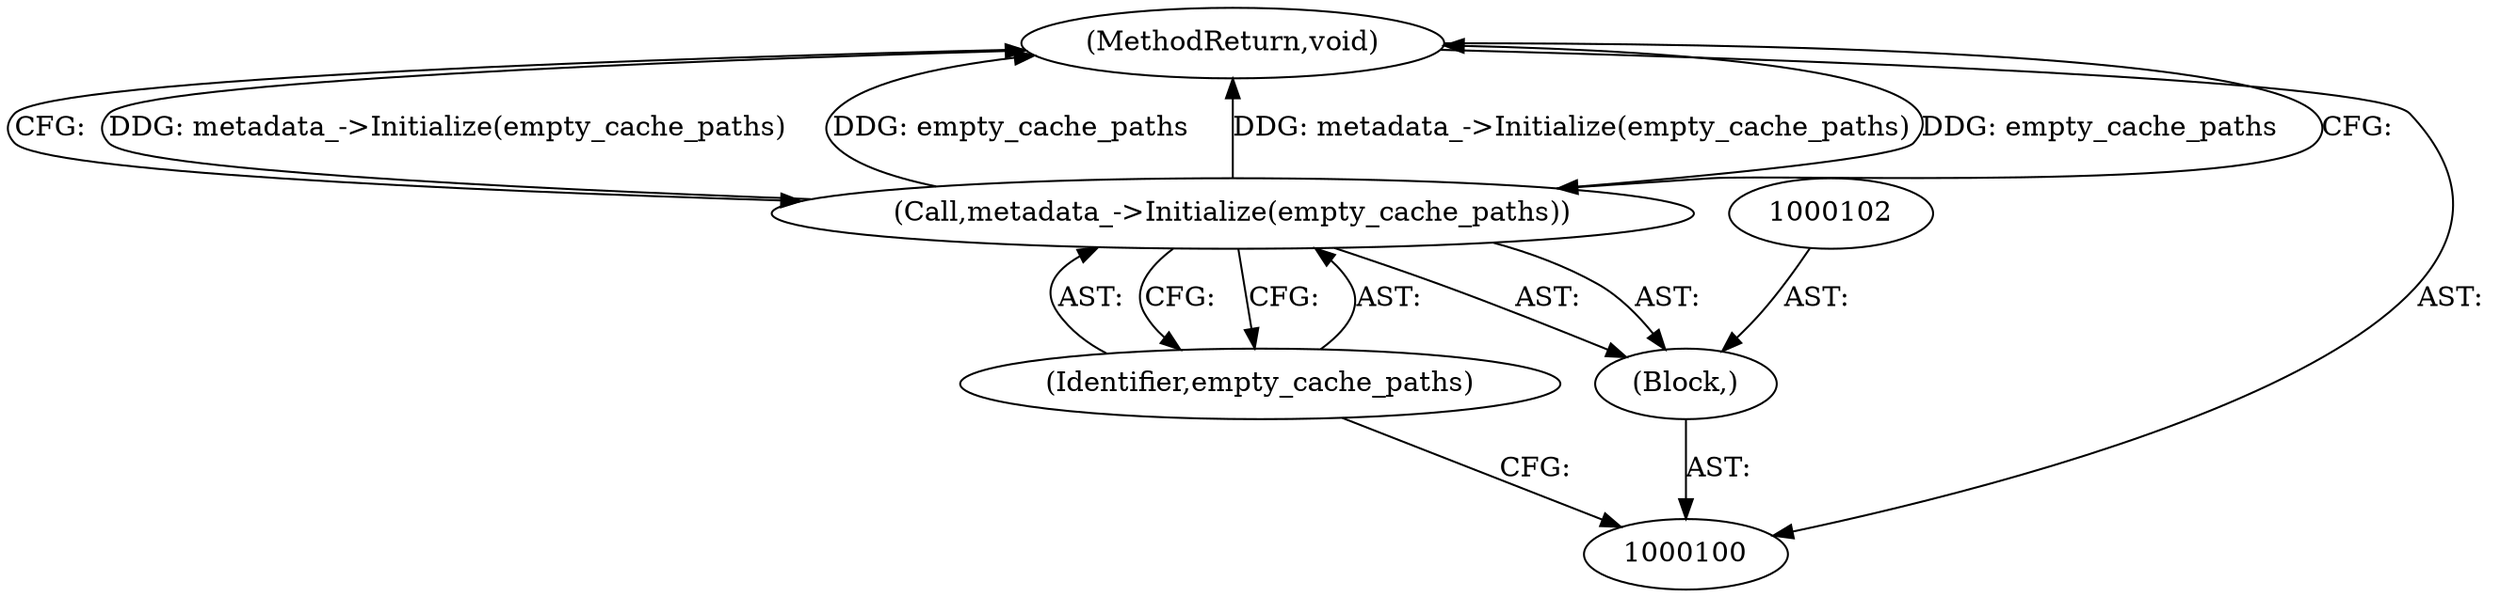 digraph "0_Chrome_baef1ffd73db183ca50c854e1779ed7f6e5100a8_10" {
"1000105" [label="(MethodReturn,void)"];
"1000101" [label="(Block,)"];
"1000104" [label="(Identifier,empty_cache_paths)"];
"1000103" [label="(Call,metadata_->Initialize(empty_cache_paths))"];
"1000105" -> "1000100"  [label="AST: "];
"1000105" -> "1000103"  [label="CFG: "];
"1000103" -> "1000105"  [label="DDG: metadata_->Initialize(empty_cache_paths)"];
"1000103" -> "1000105"  [label="DDG: empty_cache_paths"];
"1000101" -> "1000100"  [label="AST: "];
"1000102" -> "1000101"  [label="AST: "];
"1000103" -> "1000101"  [label="AST: "];
"1000104" -> "1000103"  [label="AST: "];
"1000104" -> "1000100"  [label="CFG: "];
"1000103" -> "1000104"  [label="CFG: "];
"1000103" -> "1000101"  [label="AST: "];
"1000103" -> "1000104"  [label="CFG: "];
"1000104" -> "1000103"  [label="AST: "];
"1000105" -> "1000103"  [label="CFG: "];
"1000103" -> "1000105"  [label="DDG: metadata_->Initialize(empty_cache_paths)"];
"1000103" -> "1000105"  [label="DDG: empty_cache_paths"];
}
